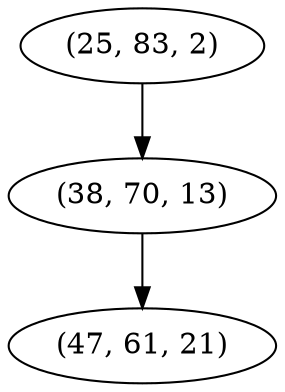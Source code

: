 digraph tree {
    "(25, 83, 2)";
    "(38, 70, 13)";
    "(47, 61, 21)";
    "(25, 83, 2)" -> "(38, 70, 13)";
    "(38, 70, 13)" -> "(47, 61, 21)";
}
